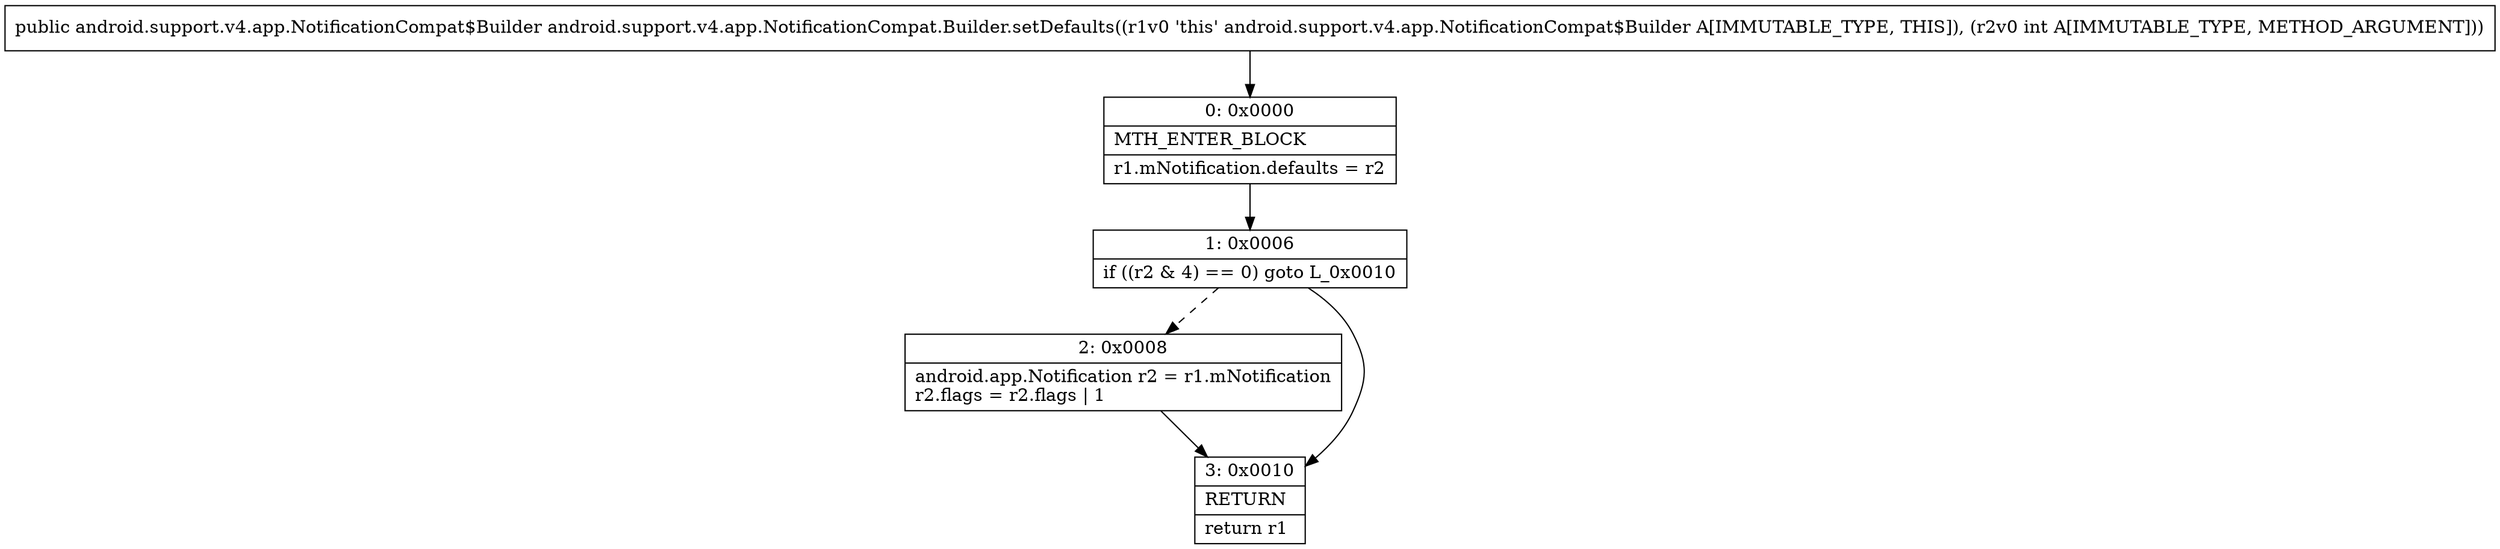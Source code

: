 digraph "CFG forandroid.support.v4.app.NotificationCompat.Builder.setDefaults(I)Landroid\/support\/v4\/app\/NotificationCompat$Builder;" {
Node_0 [shape=record,label="{0\:\ 0x0000|MTH_ENTER_BLOCK\l|r1.mNotification.defaults = r2\l}"];
Node_1 [shape=record,label="{1\:\ 0x0006|if ((r2 & 4) == 0) goto L_0x0010\l}"];
Node_2 [shape=record,label="{2\:\ 0x0008|android.app.Notification r2 = r1.mNotification\lr2.flags = r2.flags \| 1\l}"];
Node_3 [shape=record,label="{3\:\ 0x0010|RETURN\l|return r1\l}"];
MethodNode[shape=record,label="{public android.support.v4.app.NotificationCompat$Builder android.support.v4.app.NotificationCompat.Builder.setDefaults((r1v0 'this' android.support.v4.app.NotificationCompat$Builder A[IMMUTABLE_TYPE, THIS]), (r2v0 int A[IMMUTABLE_TYPE, METHOD_ARGUMENT])) }"];
MethodNode -> Node_0;
Node_0 -> Node_1;
Node_1 -> Node_2[style=dashed];
Node_1 -> Node_3;
Node_2 -> Node_3;
}

